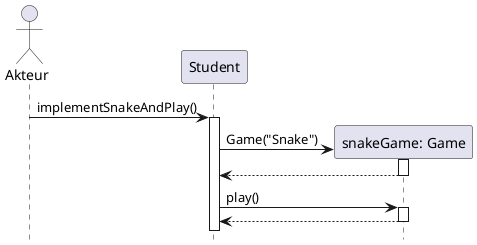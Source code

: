 @startuml s4
actor Akteur
participant Student
participant "snakeGame: Game" as Game
autoactivate on 
hide footbox

Akteur -> Student : implementSnakeAndPlay()

create Game
Student -> Game : Game("Snake")
return 
Student -> Game : play()

return

@enduml
